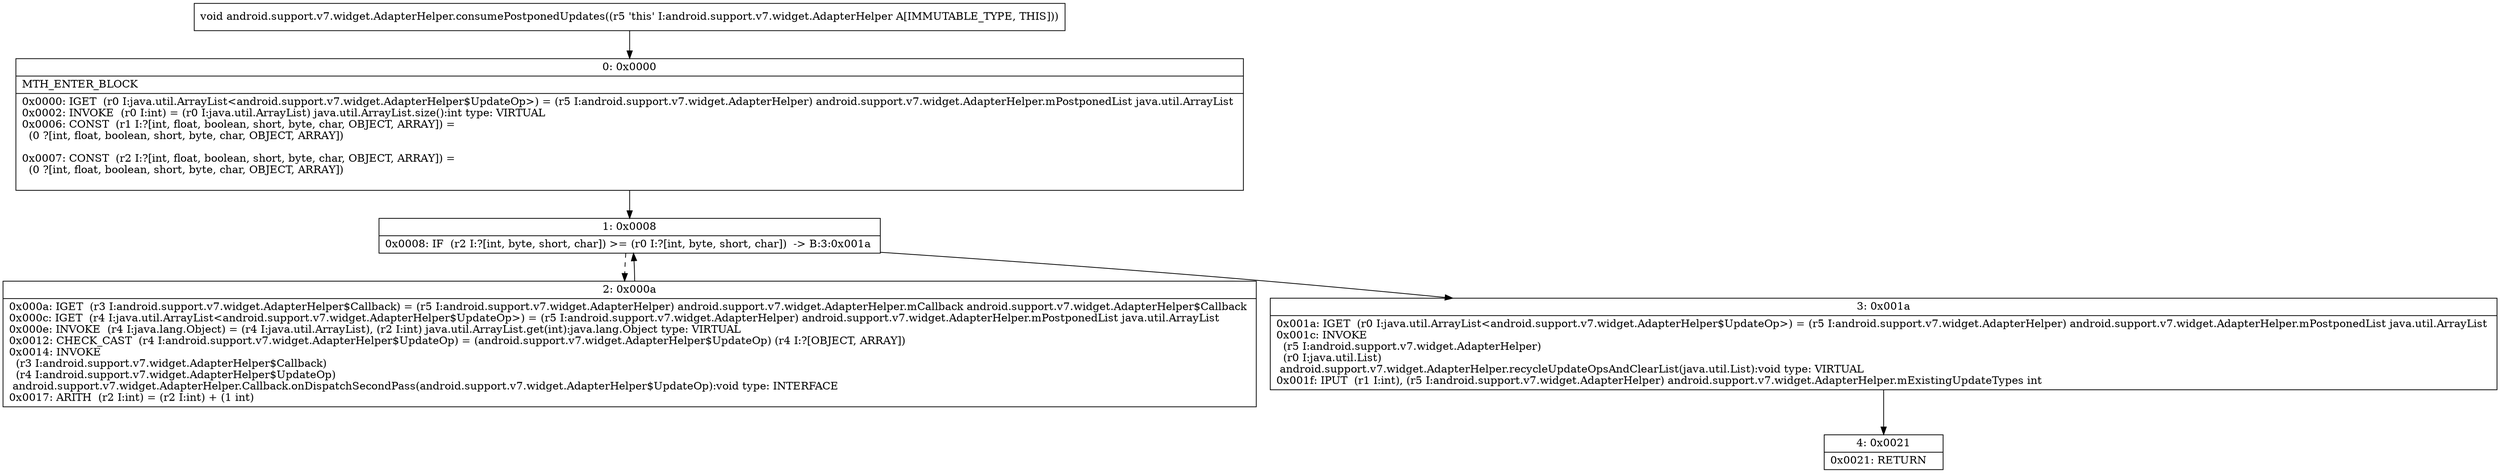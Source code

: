 digraph "CFG forandroid.support.v7.widget.AdapterHelper.consumePostponedUpdates()V" {
Node_0 [shape=record,label="{0\:\ 0x0000|MTH_ENTER_BLOCK\l|0x0000: IGET  (r0 I:java.util.ArrayList\<android.support.v7.widget.AdapterHelper$UpdateOp\>) = (r5 I:android.support.v7.widget.AdapterHelper) android.support.v7.widget.AdapterHelper.mPostponedList java.util.ArrayList \l0x0002: INVOKE  (r0 I:int) = (r0 I:java.util.ArrayList) java.util.ArrayList.size():int type: VIRTUAL \l0x0006: CONST  (r1 I:?[int, float, boolean, short, byte, char, OBJECT, ARRAY]) = \l  (0 ?[int, float, boolean, short, byte, char, OBJECT, ARRAY])\l \l0x0007: CONST  (r2 I:?[int, float, boolean, short, byte, char, OBJECT, ARRAY]) = \l  (0 ?[int, float, boolean, short, byte, char, OBJECT, ARRAY])\l \l}"];
Node_1 [shape=record,label="{1\:\ 0x0008|0x0008: IF  (r2 I:?[int, byte, short, char]) \>= (r0 I:?[int, byte, short, char])  \-\> B:3:0x001a \l}"];
Node_2 [shape=record,label="{2\:\ 0x000a|0x000a: IGET  (r3 I:android.support.v7.widget.AdapterHelper$Callback) = (r5 I:android.support.v7.widget.AdapterHelper) android.support.v7.widget.AdapterHelper.mCallback android.support.v7.widget.AdapterHelper$Callback \l0x000c: IGET  (r4 I:java.util.ArrayList\<android.support.v7.widget.AdapterHelper$UpdateOp\>) = (r5 I:android.support.v7.widget.AdapterHelper) android.support.v7.widget.AdapterHelper.mPostponedList java.util.ArrayList \l0x000e: INVOKE  (r4 I:java.lang.Object) = (r4 I:java.util.ArrayList), (r2 I:int) java.util.ArrayList.get(int):java.lang.Object type: VIRTUAL \l0x0012: CHECK_CAST  (r4 I:android.support.v7.widget.AdapterHelper$UpdateOp) = (android.support.v7.widget.AdapterHelper$UpdateOp) (r4 I:?[OBJECT, ARRAY]) \l0x0014: INVOKE  \l  (r3 I:android.support.v7.widget.AdapterHelper$Callback)\l  (r4 I:android.support.v7.widget.AdapterHelper$UpdateOp)\l android.support.v7.widget.AdapterHelper.Callback.onDispatchSecondPass(android.support.v7.widget.AdapterHelper$UpdateOp):void type: INTERFACE \l0x0017: ARITH  (r2 I:int) = (r2 I:int) + (1 int) \l}"];
Node_3 [shape=record,label="{3\:\ 0x001a|0x001a: IGET  (r0 I:java.util.ArrayList\<android.support.v7.widget.AdapterHelper$UpdateOp\>) = (r5 I:android.support.v7.widget.AdapterHelper) android.support.v7.widget.AdapterHelper.mPostponedList java.util.ArrayList \l0x001c: INVOKE  \l  (r5 I:android.support.v7.widget.AdapterHelper)\l  (r0 I:java.util.List)\l android.support.v7.widget.AdapterHelper.recycleUpdateOpsAndClearList(java.util.List):void type: VIRTUAL \l0x001f: IPUT  (r1 I:int), (r5 I:android.support.v7.widget.AdapterHelper) android.support.v7.widget.AdapterHelper.mExistingUpdateTypes int \l}"];
Node_4 [shape=record,label="{4\:\ 0x0021|0x0021: RETURN   \l}"];
MethodNode[shape=record,label="{void android.support.v7.widget.AdapterHelper.consumePostponedUpdates((r5 'this' I:android.support.v7.widget.AdapterHelper A[IMMUTABLE_TYPE, THIS])) }"];
MethodNode -> Node_0;
Node_0 -> Node_1;
Node_1 -> Node_2[style=dashed];
Node_1 -> Node_3;
Node_2 -> Node_1;
Node_3 -> Node_4;
}

